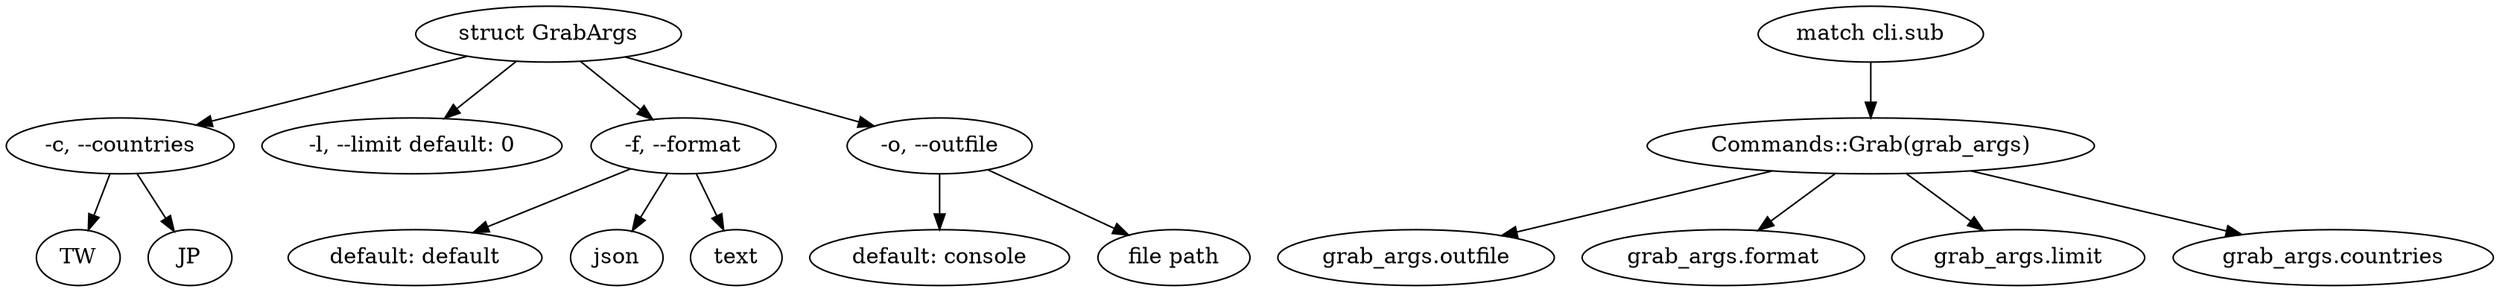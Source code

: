 digraph {
    "grab" [label="struct GrabArgs"]
    "countries" [label="-c, --countries"]
    "limit" [label="-l, --limit default: 0"]
    "format" [label="-f, --format"]
    "outfile" [label="-o, --outfile"]
    "grab" -> "countries"
    "grab" -> "limit"
    "grab" -> "format"
    "grab" -> "outfile"
    "countries" -> "TW"
    "countries" -> "JP"
    "format" -> "default: default"
    "format" -> "json"
    "format" -> "text"
    "outfile" -> "default: console"
    "outfile" -> "file path"

    "grab_args" [label="Commands::Grab(grab_args)"]
    "match cli.sub" -> "grab_args" 
    "grab_args" -> "grab_args.outfile"
    "grab_args" -> "grab_args.format"
    "grab_args" -> "grab_args.limit"
    "grab_args" -> "grab_args.countries"
}